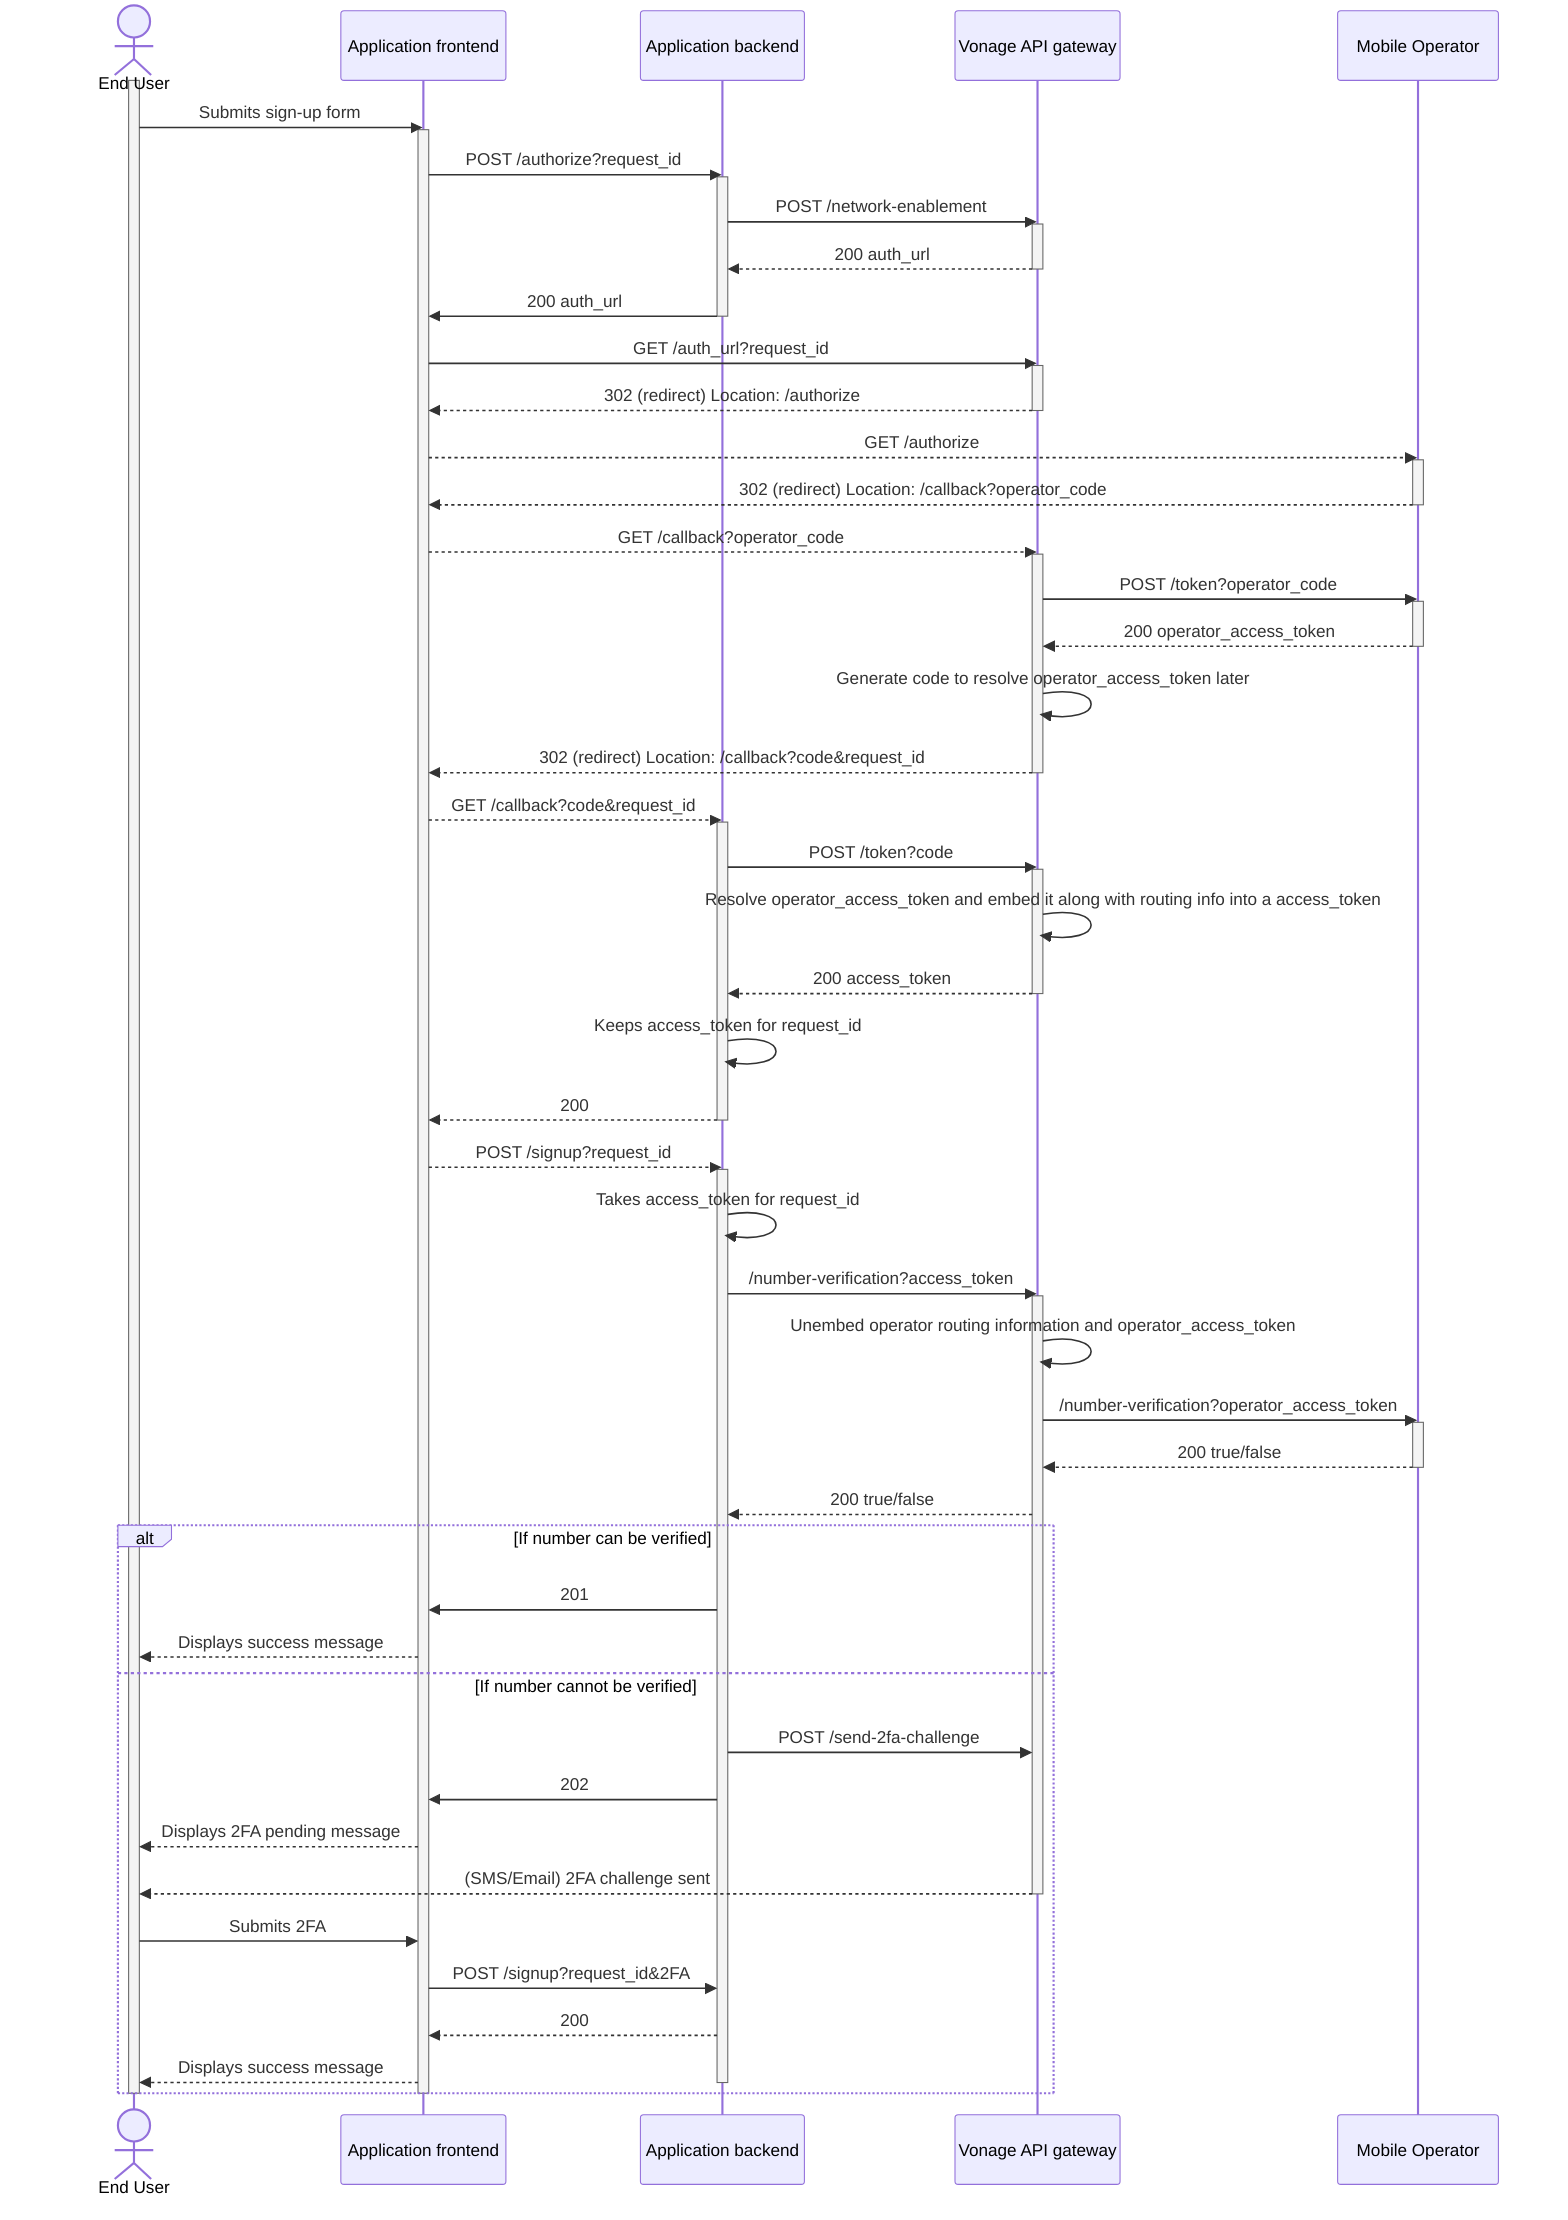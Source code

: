 sequenceDiagram
	actor EU as End User
	participant FE as Application frontend
	participant BE as Application backend
	participant CP as Vonage API gateway
	participant OP as Mobile Operator

	activate EU
		EU->>FE: Submits sign-up form
		activate FE
			FE->>BE: POST /authorize?request_id
			activate BE
				BE->>CP: POST /network-enablement
				activate CP
					CP-->>BE: 200 auth_url
				deactivate CP
				BE->>FE: 200 auth_url
			deactivate BE
			FE->>CP: GET /auth_url?request_id
			activate CP
				CP-->>FE: 302 (redirect) Location: /authorize
			deactivate CP
			FE-->>OP: GET /authorize
			activate OP
				OP-->>FE: 302 (redirect) Location: /callback?operator_code
			deactivate OP
			FE-->>CP: GET /callback?operator_code
			activate CP
				CP->>OP: POST /token?operator_code
				activate OP
					OP-->>CP: 200 operator_access_token
				deactivate OP
				CP->>CP: Generate code to resolve operator_access_token later
				CP-->>FE: 302 (redirect) Location: /callback?code&request_id
			deactivate CP
			FE-->>BE: GET /callback?code&request_id
			activate BE
				BE->>CP: POST /token?code
				activate CP
					CP->>CP: Resolve operator_access_token and embed it along with routing info into a access_token
					CP-->>BE: 200 access_token
				deactivate CP
				BE->>BE: Keeps access_token for request_id
				BE-->>FE: 200
			deactivate BE
			FE-->>BE: POST /signup?request_id
			activate BE
				BE->>BE: Takes access_token for request_id
				BE->>CP: /number-verification?access_token
				activate CP
					CP->>CP: Unembed operator routing information and operator_access_token
					CP->>OP: /number-verification?operator_access_token
					activate OP
						OP-->>CP: 200 true/false
					deactivate OP
					CP-->>BE: 200 true/false
			alt If number can be verified
					BE->>FE: 201
					FE-->>EU: Displays success message
			else If number cannot be verified
					BE->>CP: POST /send-2fa-challenge
					BE->>FE: 202
					FE-->>EU: Displays 2FA pending message
					CP-->>EU: (SMS/Email) 2FA challenge sent
				deactivate CP
				EU->>FE: Submits 2FA
				FE->>BE: POST /signup?request_id&2FA
				BE-->>FE: 200
				FE-->>EU: Displays success message
			deactivate BE
			end
		deactivate FE
	deactivate EU